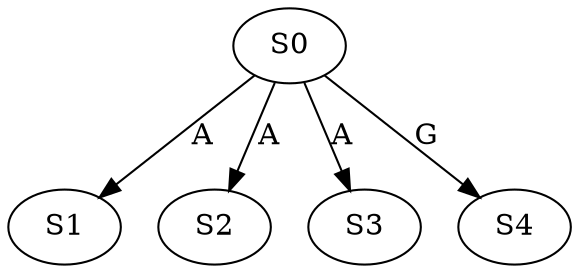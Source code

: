 strict digraph  {
	S0 -> S1 [ label = A ];
	S0 -> S2 [ label = A ];
	S0 -> S3 [ label = A ];
	S0 -> S4 [ label = G ];
}
